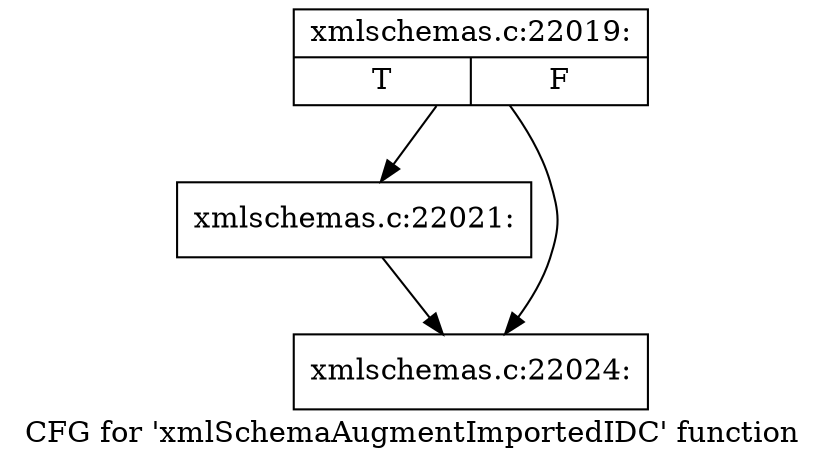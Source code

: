 digraph "CFG for 'xmlSchemaAugmentImportedIDC' function" {
	label="CFG for 'xmlSchemaAugmentImportedIDC' function";

	Node0x54cd730 [shape=record,label="{xmlschemas.c:22019:|{<s0>T|<s1>F}}"];
	Node0x54cd730 -> Node0x54dd760;
	Node0x54cd730 -> Node0x54dd7b0;
	Node0x54dd760 [shape=record,label="{xmlschemas.c:22021:}"];
	Node0x54dd760 -> Node0x54dd7b0;
	Node0x54dd7b0 [shape=record,label="{xmlschemas.c:22024:}"];
}
